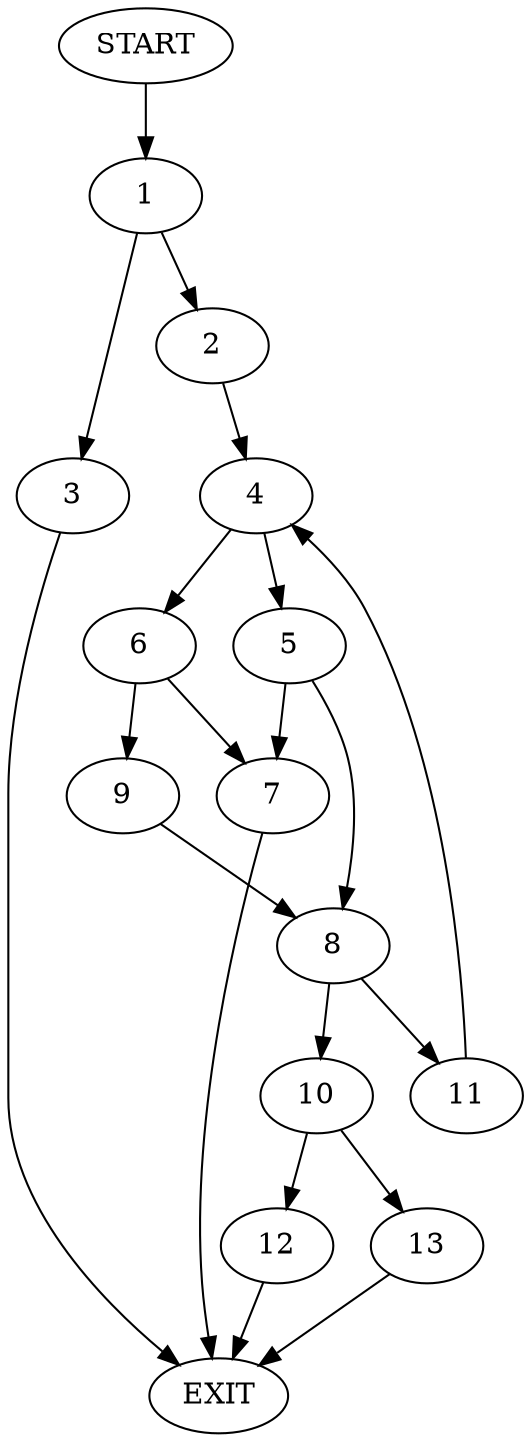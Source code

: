 digraph {
0 [label="START"]
14 [label="EXIT"]
0 -> 1
1 -> 2
1 -> 3
3 -> 14
2 -> 4
4 -> 5
4 -> 6
5 -> 7
5 -> 8
6 -> 7
6 -> 9
9 -> 8
7 -> 14
8 -> 10
8 -> 11
11 -> 4
10 -> 12
10 -> 13
12 -> 14
13 -> 14
}
